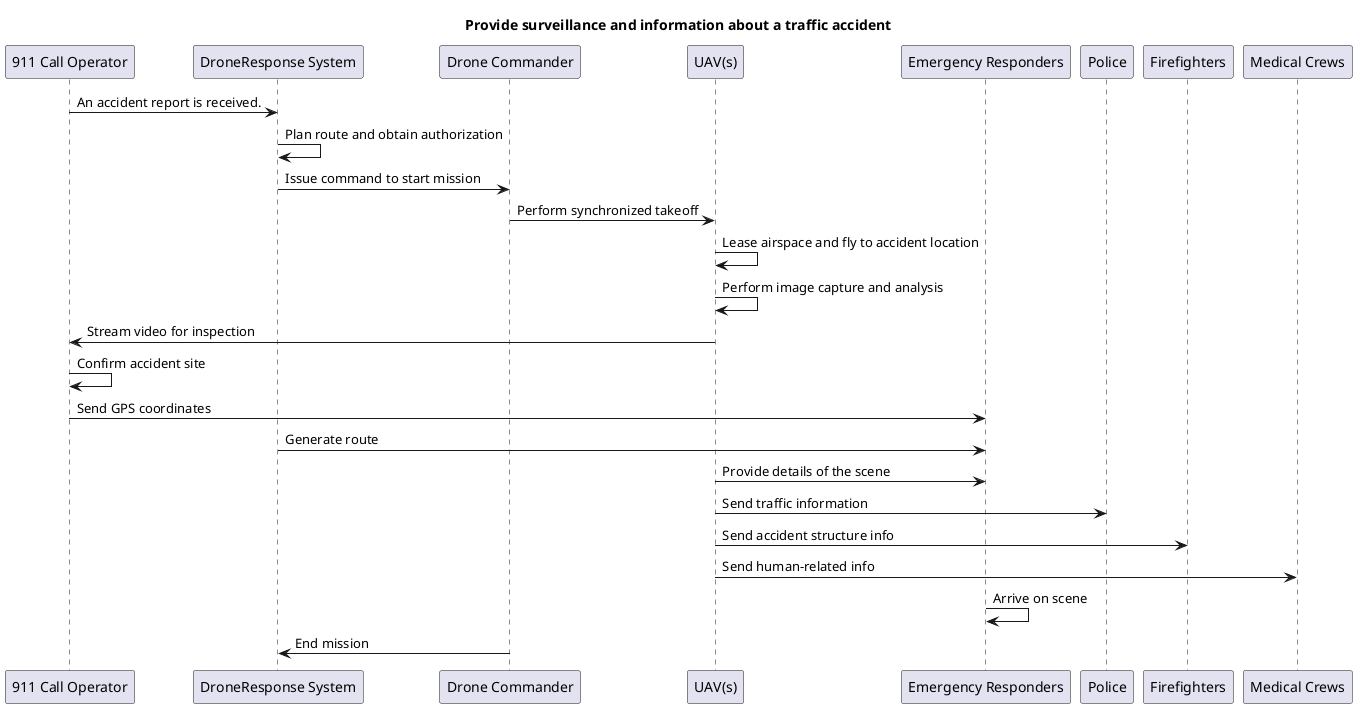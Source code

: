 @startuml
title "Provide surveillance and information about a traffic accident"

participant "911 Call Operator" as Operator
participant "DroneResponse System" as DroneResponse
participant "Drone Commander" as Commander
participant "UAV(s)" as UAV
participant "Emergency Responders" as Responders
participant "Police" as Police
participant "Firefighters" as Firefighters
participant "Medical Crews" as MedicalCrews

Operator -> DroneResponse: An accident report is received.
DroneResponse -> DroneResponse: Plan route and obtain authorization
DroneResponse -> Commander: Issue command to start mission
Commander -> UAV: Perform synchronized takeoff
UAV -> UAV: Lease airspace and fly to accident location
UAV -> UAV: Perform image capture and analysis
UAV -> Operator: Stream video for inspection
Operator -> Operator: Confirm accident site
Operator -> Responders: Send GPS coordinates
DroneResponse -> Responders: Generate route
UAV -> Responders: Provide details of the scene
UAV -> Police: Send traffic information
UAV -> Firefighters: Send accident structure info
UAV -> MedicalCrews: Send human-related info
Responders -> Responders: Arrive on scene
Commander -> DroneResponse: End mission

@enduml
